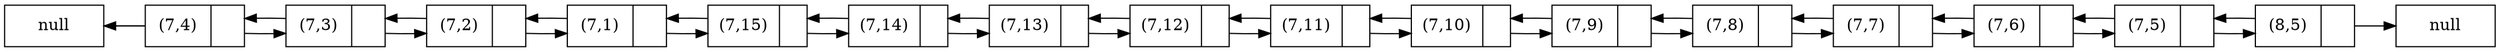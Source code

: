 digraph foo {
rankdir=LR;
node [shape=record];
pf [label="{ <data> null}", width=1.2]
p0 [label="{ <data> (7,4)| <ref>  }", width=1.2]
p1 [label="{ <data> (7,3)| <ref>  }", width=1.2]
p2 [label="{ <data> (7,2)| <ref>  }", width=1.2]
p3 [label="{ <data> (7,1)| <ref>  }", width=1.2]
p4 [label="{ <data> (7,15)| <ref>  }", width=1.2]
p5 [label="{ <data> (7,14)| <ref>  }", width=1.2]
p6 [label="{ <data> (7,13)| <ref>  }", width=1.2]
p7 [label="{ <data> (7,12)| <ref>  }", width=1.2]
p8 [label="{ <data> (7,11)| <ref>  }", width=1.2]
p9 [label="{ <data> (7,10)| <ref>  }", width=1.2]
p10 [label="{ <data> (7,9)| <ref>  }", width=1.2]
p11 [label="{ <data> (7,8)| <ref>  }", width=1.2]
p12 [label="{ <data> (7,7)| <ref>  }", width=1.2]
p13 [label="{ <data> (7,6)| <ref>  }", width=1.2]
p14 [label="{ <data> (7,5)| <ref>  }", width=1.2]
p15 [label="{ <data> (8,5)| <ref>  }", width=1.2]
pl [label="{ <data> null}", width=1.2]
p0 -> p1
p1 ->p0
p1 -> p2
p2 ->p1
p2 -> p3
p3 ->p2
p3 -> p4
p4 ->p3
p4 -> p5
p5 ->p4
p5 -> p6
p6 ->p5
p6 -> p7
p7 ->p6
p7 -> p8
p8 ->p7
p8 -> p9
p9 ->p8
p9 -> p10
p10 ->p9
p10 -> p11
p11 ->p10
p11 -> p12
p12 ->p11
p12 -> p13
p13 ->p12
p13 -> p14
p14 ->p13
p14 -> p15
p15 ->p14
p0-> pf
pf-> p0:data[arrowhead=none]
p15 -> pl
}